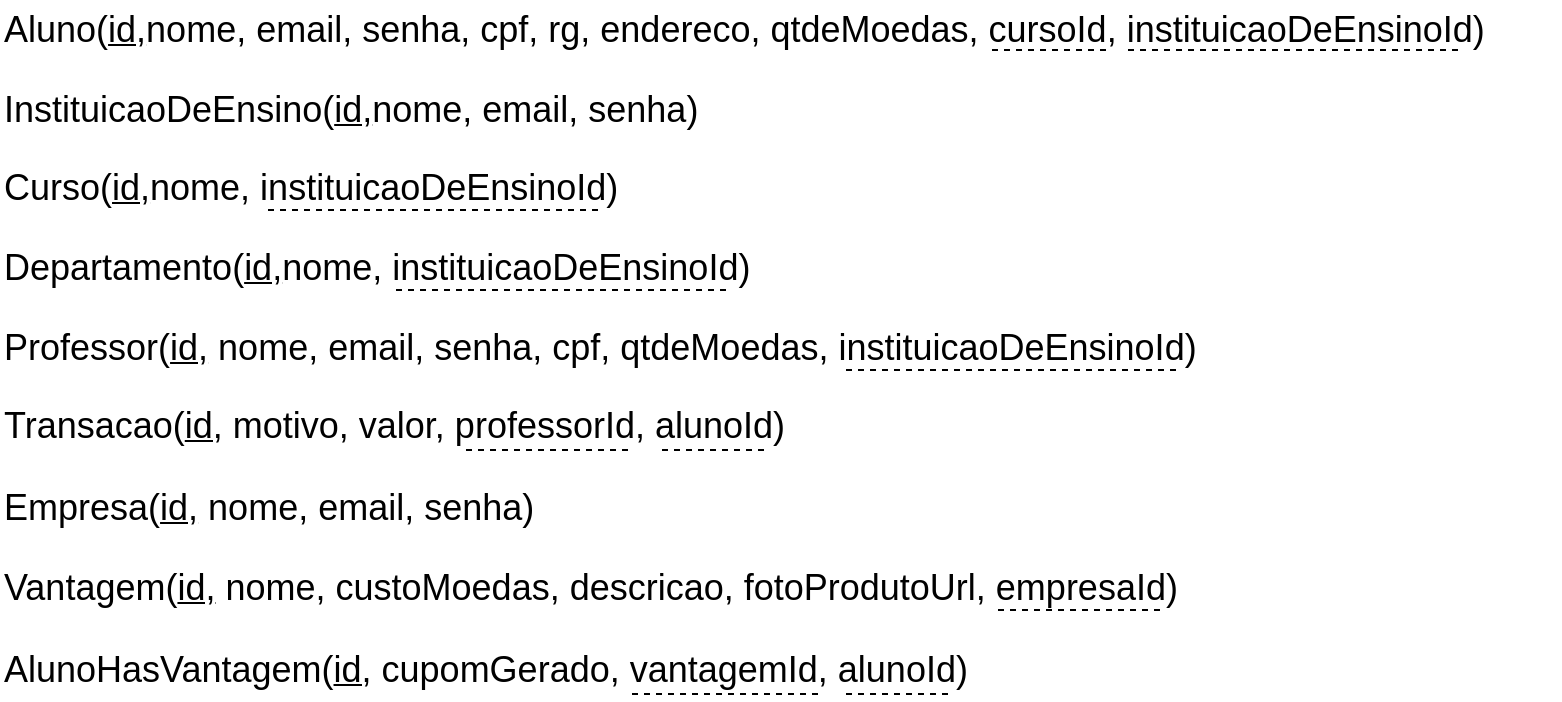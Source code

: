 <mxfile version="20.4.0" type="google"><diagram id="R2lEEEUBdFMjLlhIrx00" name="Page-1"><mxGraphModel grid="1" page="1" gridSize="10" guides="1" tooltips="1" connect="1" arrows="1" fold="1" pageScale="1" pageWidth="850" pageHeight="1100" math="0" shadow="0" extFonts="Permanent Marker^https://fonts.googleapis.com/css?family=Permanent+Marker"><root><mxCell id="0"/><mxCell id="1" parent="0"/><mxCell id="HrOXdJ0z96GOEf1bsjuf-1" value="&lt;font style=&quot;font-size: 18px;&quot;&gt;Aluno(&lt;u&gt;id,&lt;/u&gt;nome, email, senha, cpf, rg, endereco, qtdeMoedas, cursoId, instituicaoDeEnsinoId)&amp;nbsp;&lt;/font&gt;" style="text;html=1;strokeColor=none;fillColor=none;align=left;verticalAlign=middle;whiteSpace=wrap;rounded=0;" vertex="1" parent="1"><mxGeometry x="79" y="80" width="780" height="30" as="geometry"/></mxCell><mxCell id="HrOXdJ0z96GOEf1bsjuf-2" value="" style="endArrow=none;dashed=1;html=1;rounded=0;fontSize=18;exitX=0.75;exitY=1;exitDx=0;exitDy=0;" edge="1" parent="1"><mxGeometry width="50" height="50" relative="1" as="geometry"><mxPoint x="643.0" y="105" as="sourcePoint"/><mxPoint x="808" y="105" as="targetPoint"/></mxGeometry></mxCell><mxCell id="HrOXdJ0z96GOEf1bsjuf-3" value="" style="endArrow=none;dashed=1;html=1;rounded=0;fontSize=18;exitX=0.75;exitY=1;exitDx=0;exitDy=0;" edge="1" parent="1"><mxGeometry width="50" height="50" relative="1" as="geometry"><mxPoint x="575.0" y="105" as="sourcePoint"/><mxPoint x="635" y="105" as="targetPoint"/></mxGeometry></mxCell><mxCell id="HrOXdJ0z96GOEf1bsjuf-4" value="&lt;font style=&quot;font-size: 18px;&quot;&gt;InstituicaoDeEnsino(&lt;u&gt;id,&lt;/u&gt;nome, email, senha)&amp;nbsp;&lt;/font&gt;" style="text;html=1;strokeColor=none;fillColor=none;align=left;verticalAlign=middle;whiteSpace=wrap;rounded=0;" vertex="1" parent="1"><mxGeometry x="79" y="120" width="390" height="30" as="geometry"/></mxCell><mxCell id="HrOXdJ0z96GOEf1bsjuf-5" value="&lt;div style=&quot;&quot;&gt;&lt;span style=&quot;font-size: 18px; background-color: initial;&quot;&gt;Curso(&lt;/span&gt;&lt;u style=&quot;font-size: 18px; background-color: initial;&quot;&gt;id,&lt;/u&gt;&lt;span style=&quot;font-size: 18px; background-color: initial;&quot;&gt;nome, instituicaoDeEnsinoId)&amp;nbsp;&lt;/span&gt;&lt;/div&gt;" style="text;html=1;strokeColor=none;fillColor=none;align=left;verticalAlign=middle;whiteSpace=wrap;rounded=0;" vertex="1" parent="1"><mxGeometry x="79" y="159" width="390" height="30" as="geometry"/></mxCell><mxCell id="HrOXdJ0z96GOEf1bsjuf-6" value="" style="endArrow=none;dashed=1;html=1;rounded=0;fontSize=18;exitX=0.75;exitY=1;exitDx=0;exitDy=0;" edge="1" parent="1"><mxGeometry width="50" height="50" relative="1" as="geometry"><mxPoint x="213.0" y="185" as="sourcePoint"/><mxPoint x="378" y="185" as="targetPoint"/></mxGeometry></mxCell><mxCell id="HrOXdJ0z96GOEf1bsjuf-7" value="&lt;div style=&quot;&quot;&gt;&lt;span style=&quot;font-size: 18px; background-color: initial;&quot;&gt;Departamento(&lt;/span&gt;&lt;u style=&quot;font-size: 18px; background-color: initial;&quot;&gt;id,&lt;/u&gt;&lt;span style=&quot;font-size: 18px; background-color: initial;&quot;&gt;nome, instituicaoDeEnsinoId)&amp;nbsp;&lt;/span&gt;&lt;/div&gt;" style="text;html=1;strokeColor=none;fillColor=none;align=left;verticalAlign=middle;whiteSpace=wrap;rounded=0;" vertex="1" parent="1"><mxGeometry x="79" y="199" width="390" height="30" as="geometry"/></mxCell><mxCell id="HrOXdJ0z96GOEf1bsjuf-8" value="&lt;div style=&quot;&quot;&gt;&lt;span style=&quot;font-size: 18px; background-color: initial;&quot;&gt;Professor(&lt;/span&gt;&lt;u style=&quot;font-size: 18px; background-color: initial;&quot;&gt;id,&lt;/u&gt;&lt;span style=&quot;font-size: 18px; background-color: initial;&quot;&gt;&amp;nbsp;nome, email, senha, cpf, qtdeMoedas, instituicaoDeEnsinoId)&amp;nbsp;&lt;/span&gt;&lt;/div&gt;" style="text;html=1;strokeColor=none;fillColor=none;align=left;verticalAlign=middle;whiteSpace=wrap;rounded=0;" vertex="1" parent="1"><mxGeometry x="79" y="239" width="751" height="30" as="geometry"/></mxCell><mxCell id="HrOXdJ0z96GOEf1bsjuf-9" value="" style="endArrow=none;dashed=1;html=1;rounded=0;fontSize=18;exitX=0.75;exitY=1;exitDx=0;exitDy=0;" edge="1" parent="1"><mxGeometry width="50" height="50" relative="1" as="geometry"><mxPoint x="277.0" y="225" as="sourcePoint"/><mxPoint x="442" y="225" as="targetPoint"/></mxGeometry></mxCell><mxCell id="HrOXdJ0z96GOEf1bsjuf-10" value="" style="endArrow=none;dashed=1;html=1;rounded=0;fontSize=18;exitX=0.75;exitY=1;exitDx=0;exitDy=0;" edge="1" parent="1"><mxGeometry width="50" height="50" relative="1" as="geometry"><mxPoint x="502.0" y="265" as="sourcePoint"/><mxPoint x="667" y="265" as="targetPoint"/></mxGeometry></mxCell><mxCell id="HrOXdJ0z96GOEf1bsjuf-11" value="&lt;div style=&quot;&quot;&gt;&lt;span style=&quot;font-size: 18px; background-color: initial;&quot;&gt;Transacao(&lt;/span&gt;&lt;u style=&quot;font-size: 18px; background-color: initial;&quot;&gt;id,&lt;/u&gt;&lt;span style=&quot;font-size: 18px; background-color: initial;&quot;&gt;&amp;nbsp;motivo, valor, professorId, alunoId)&amp;nbsp;&lt;/span&gt;&lt;/div&gt;" style="text;html=1;strokeColor=none;fillColor=none;align=left;verticalAlign=middle;whiteSpace=wrap;rounded=0;" vertex="1" parent="1"><mxGeometry x="79" y="278" width="751" height="30" as="geometry"/></mxCell><mxCell id="HrOXdJ0z96GOEf1bsjuf-12" value="" style="endArrow=none;dashed=1;html=1;rounded=0;fontSize=18;exitX=0.75;exitY=1;exitDx=0;exitDy=0;" edge="1" parent="1"><mxGeometry width="50" height="50" relative="1" as="geometry"><mxPoint x="312.0" y="305" as="sourcePoint"/><mxPoint x="394" y="305" as="targetPoint"/></mxGeometry></mxCell><mxCell id="HrOXdJ0z96GOEf1bsjuf-13" value="" style="endArrow=none;dashed=1;html=1;rounded=0;fontSize=18;exitX=0.75;exitY=1;exitDx=0;exitDy=0;entryX=0.507;entryY=0.9;entryDx=0;entryDy=0;entryPerimeter=0;" edge="1" parent="1"><mxGeometry width="50" height="50" relative="1" as="geometry"><mxPoint x="410.0" y="305" as="sourcePoint"/><mxPoint x="463.757" y="305" as="targetPoint"/></mxGeometry></mxCell><mxCell id="HrOXdJ0z96GOEf1bsjuf-14" value="&lt;div style=&quot;&quot;&gt;&lt;span style=&quot;font-size: 18px; background-color: initial;&quot;&gt;Empresa(&lt;/span&gt;&lt;u style=&quot;font-size: 18px; background-color: initial;&quot;&gt;id,&lt;/u&gt;&lt;span style=&quot;font-size: 18px; background-color: initial;&quot;&gt;&amp;nbsp;nome, email, senha)&amp;nbsp;&lt;/span&gt;&lt;/div&gt;" style="text;html=1;strokeColor=none;fillColor=none;align=left;verticalAlign=middle;whiteSpace=wrap;rounded=0;" vertex="1" parent="1"><mxGeometry x="79" y="319" width="751" height="30" as="geometry"/></mxCell><mxCell id="HrOXdJ0z96GOEf1bsjuf-15" value="&lt;div style=&quot;&quot;&gt;&lt;span style=&quot;font-size: 18px; background-color: initial;&quot;&gt;Vantagem(&lt;/span&gt;&lt;u style=&quot;font-size: 18px; background-color: initial;&quot;&gt;id,&lt;/u&gt;&lt;span style=&quot;font-size: 18px; background-color: initial;&quot;&gt;&amp;nbsp;nome, custoMoedas, descricao, fotoProdutoUrl, empresaId)&amp;nbsp;&lt;/span&gt;&lt;/div&gt;" style="text;html=1;strokeColor=none;fillColor=none;align=left;verticalAlign=middle;whiteSpace=wrap;rounded=0;" vertex="1" parent="1"><mxGeometry x="79" y="359" width="751" height="30" as="geometry"/></mxCell><mxCell id="HrOXdJ0z96GOEf1bsjuf-16" value="" style="endArrow=none;dashed=1;html=1;rounded=0;fontSize=18;exitX=0.75;exitY=1;exitDx=0;exitDy=0;" edge="1" parent="1"><mxGeometry width="50" height="50" relative="1" as="geometry"><mxPoint x="578.0" y="385" as="sourcePoint"/><mxPoint x="660" y="385" as="targetPoint"/></mxGeometry></mxCell><mxCell id="HrOXdJ0z96GOEf1bsjuf-17" value="" style="endArrow=none;dashed=1;html=1;rounded=0;fontSize=18;exitX=0.75;exitY=1;exitDx=0;exitDy=0;entryX=0.547;entryY=0.9;entryDx=0;entryDy=0;entryPerimeter=0;" edge="1" parent="1" target="HrOXdJ0z96GOEf1bsjuf-19"><mxGeometry width="50" height="50" relative="1" as="geometry"><mxPoint x="395.0" y="427" as="sourcePoint"/><mxPoint x="477" y="427" as="targetPoint"/></mxGeometry></mxCell><mxCell id="HrOXdJ0z96GOEf1bsjuf-18" value="" style="endArrow=none;dashed=1;html=1;rounded=0;fontSize=18;exitX=0.75;exitY=1;exitDx=0;exitDy=0;entryX=0.507;entryY=0.9;entryDx=0;entryDy=0;entryPerimeter=0;" edge="1" parent="1"><mxGeometry width="50" height="50" relative="1" as="geometry"><mxPoint x="502.0" y="427" as="sourcePoint"/><mxPoint x="555.757" y="427" as="targetPoint"/></mxGeometry></mxCell><mxCell id="HrOXdJ0z96GOEf1bsjuf-19" value="&lt;div style=&quot;&quot;&gt;&lt;span style=&quot;font-size: 18px; background-color: initial;&quot;&gt;AlunoHasVantagem(&lt;/span&gt;&lt;u style=&quot;font-size: 18px; background-color: initial;&quot;&gt;id,&lt;/u&gt;&lt;span style=&quot;font-size: 18px; background-color: initial;&quot;&gt;&amp;nbsp;cupomGerado, vantagemId, alunoId)&amp;nbsp;&lt;/span&gt;&lt;/div&gt;" style="text;html=1;strokeColor=none;fillColor=none;align=left;verticalAlign=middle;whiteSpace=wrap;rounded=0;" vertex="1" parent="1"><mxGeometry x="79" y="400" width="751" height="30" as="geometry"/></mxCell></root></mxGraphModel></diagram></mxfile>